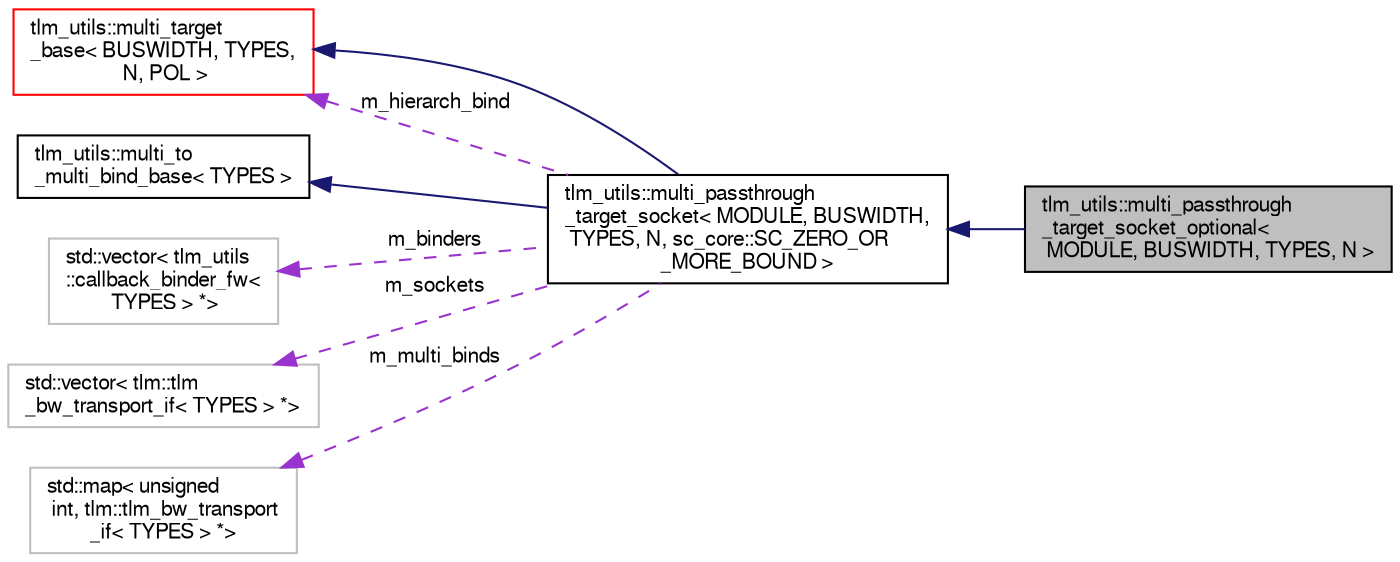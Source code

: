 digraph "tlm_utils::multi_passthrough_target_socket_optional&lt; MODULE, BUSWIDTH, TYPES, N &gt;"
{
  edge [fontname="FreeSans",fontsize="10",labelfontname="FreeSans",labelfontsize="10"];
  node [fontname="FreeSans",fontsize="10",shape=record];
  rankdir="LR";
  Node14 [label="tlm_utils::multi_passthrough\l_target_socket_optional\<\l MODULE, BUSWIDTH, TYPES, N \>",height=0.2,width=0.4,color="black", fillcolor="grey75", style="filled", fontcolor="black"];
  Node15 -> Node14 [dir="back",color="midnightblue",fontsize="10",style="solid",fontname="FreeSans"];
  Node15 [label="tlm_utils::multi_passthrough\l_target_socket\< MODULE, BUSWIDTH,\l TYPES, N, sc_core::SC_ZERO_OR\l_MORE_BOUND \>",height=0.2,width=0.4,color="black", fillcolor="white", style="filled",URL="$a02579.html"];
  Node16 -> Node15 [dir="back",color="midnightblue",fontsize="10",style="solid",fontname="FreeSans"];
  Node16 [label="tlm_utils::multi_target\l_base\< BUSWIDTH, TYPES,\l N, POL \>",height=0.2,width=0.4,color="red", fillcolor="white", style="filled",URL="$a02611.html"];
  Node30 -> Node15 [dir="back",color="midnightblue",fontsize="10",style="solid",fontname="FreeSans"];
  Node30 [label="tlm_utils::multi_to\l_multi_bind_base\< TYPES \>",height=0.2,width=0.4,color="black", fillcolor="white", style="filled",URL="$a02615.html"];
  Node16 -> Node15 [dir="back",color="darkorchid3",fontsize="10",style="dashed",label=" m_hierarch_bind" ,fontname="FreeSans"];
  Node31 -> Node15 [dir="back",color="darkorchid3",fontsize="10",style="dashed",label=" m_binders" ,fontname="FreeSans"];
  Node31 [label="std::vector\< tlm_utils\l::callback_binder_fw\<\l TYPES \> *\>",height=0.2,width=0.4,color="grey75", fillcolor="white", style="filled"];
  Node32 -> Node15 [dir="back",color="darkorchid3",fontsize="10",style="dashed",label=" m_sockets" ,fontname="FreeSans"];
  Node32 [label="std::vector\< tlm::tlm\l_bw_transport_if\< TYPES \> *\>",height=0.2,width=0.4,color="grey75", fillcolor="white", style="filled"];
  Node33 -> Node15 [dir="back",color="darkorchid3",fontsize="10",style="dashed",label=" m_multi_binds" ,fontname="FreeSans"];
  Node33 [label="std::map\< unsigned\l int, tlm::tlm_bw_transport\l_if\< TYPES \> *\>",height=0.2,width=0.4,color="grey75", fillcolor="white", style="filled"];
}
